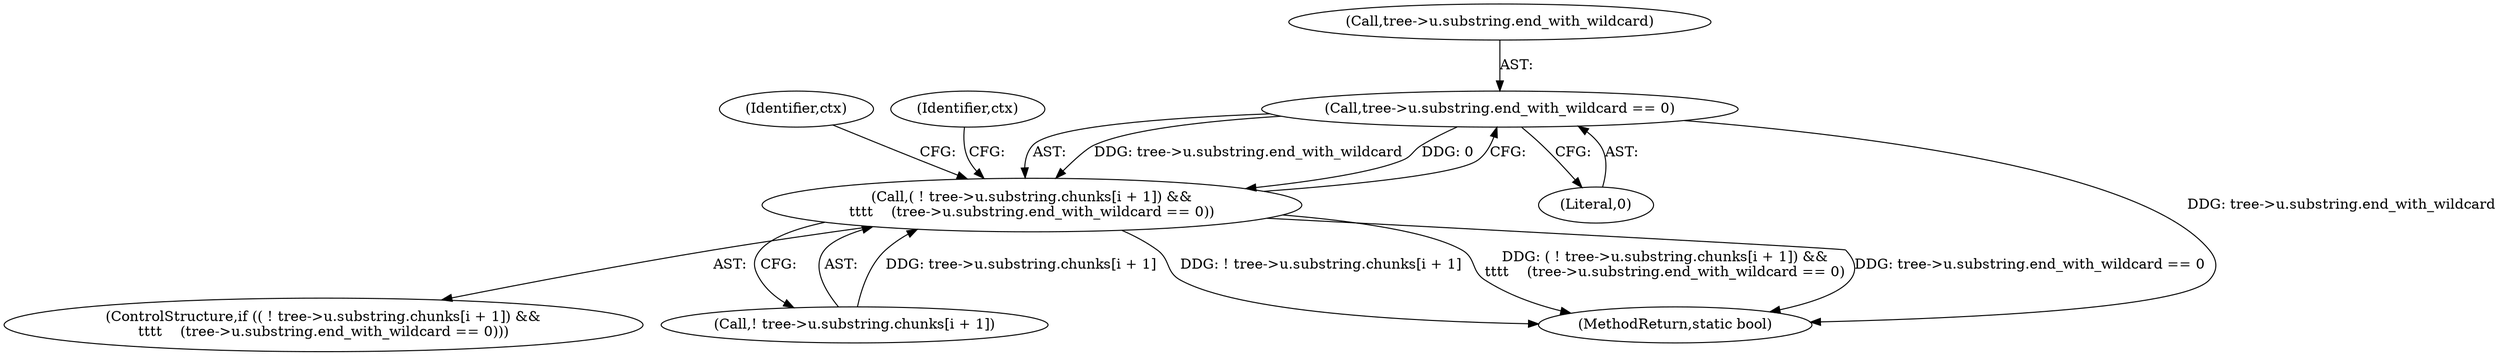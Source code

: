 digraph "0_samba_530d50a1abdcdf4d1775652d4c456c1274d83d8d_1@pointer" {
"1000391" [label="(Call,tree->u.substring.end_with_wildcard == 0)"];
"1000378" [label="(Call,( ! tree->u.substring.chunks[i + 1]) &&\n\t\t\t\t    (tree->u.substring.end_with_wildcard == 0))"];
"1000399" [label="(Literal,0)"];
"1000402" [label="(Identifier,ctx)"];
"1000377" [label="(ControlStructure,if (( ! tree->u.substring.chunks[i + 1]) &&\n\t\t\t\t    (tree->u.substring.end_with_wildcard == 0)))"];
"1000379" [label="(Call,! tree->u.substring.chunks[i + 1])"];
"1000378" [label="(Call,( ! tree->u.substring.chunks[i + 1]) &&\n\t\t\t\t    (tree->u.substring.end_with_wildcard == 0))"];
"1000820" [label="(MethodReturn,static bool)"];
"1000407" [label="(Identifier,ctx)"];
"1000392" [label="(Call,tree->u.substring.end_with_wildcard)"];
"1000391" [label="(Call,tree->u.substring.end_with_wildcard == 0)"];
"1000391" -> "1000378"  [label="AST: "];
"1000391" -> "1000399"  [label="CFG: "];
"1000392" -> "1000391"  [label="AST: "];
"1000399" -> "1000391"  [label="AST: "];
"1000378" -> "1000391"  [label="CFG: "];
"1000391" -> "1000820"  [label="DDG: tree->u.substring.end_with_wildcard"];
"1000391" -> "1000378"  [label="DDG: tree->u.substring.end_with_wildcard"];
"1000391" -> "1000378"  [label="DDG: 0"];
"1000378" -> "1000377"  [label="AST: "];
"1000378" -> "1000379"  [label="CFG: "];
"1000379" -> "1000378"  [label="AST: "];
"1000402" -> "1000378"  [label="CFG: "];
"1000407" -> "1000378"  [label="CFG: "];
"1000378" -> "1000820"  [label="DDG: ! tree->u.substring.chunks[i + 1]"];
"1000378" -> "1000820"  [label="DDG: ( ! tree->u.substring.chunks[i + 1]) &&\n\t\t\t\t    (tree->u.substring.end_with_wildcard == 0)"];
"1000378" -> "1000820"  [label="DDG: tree->u.substring.end_with_wildcard == 0"];
"1000379" -> "1000378"  [label="DDG: tree->u.substring.chunks[i + 1]"];
}
